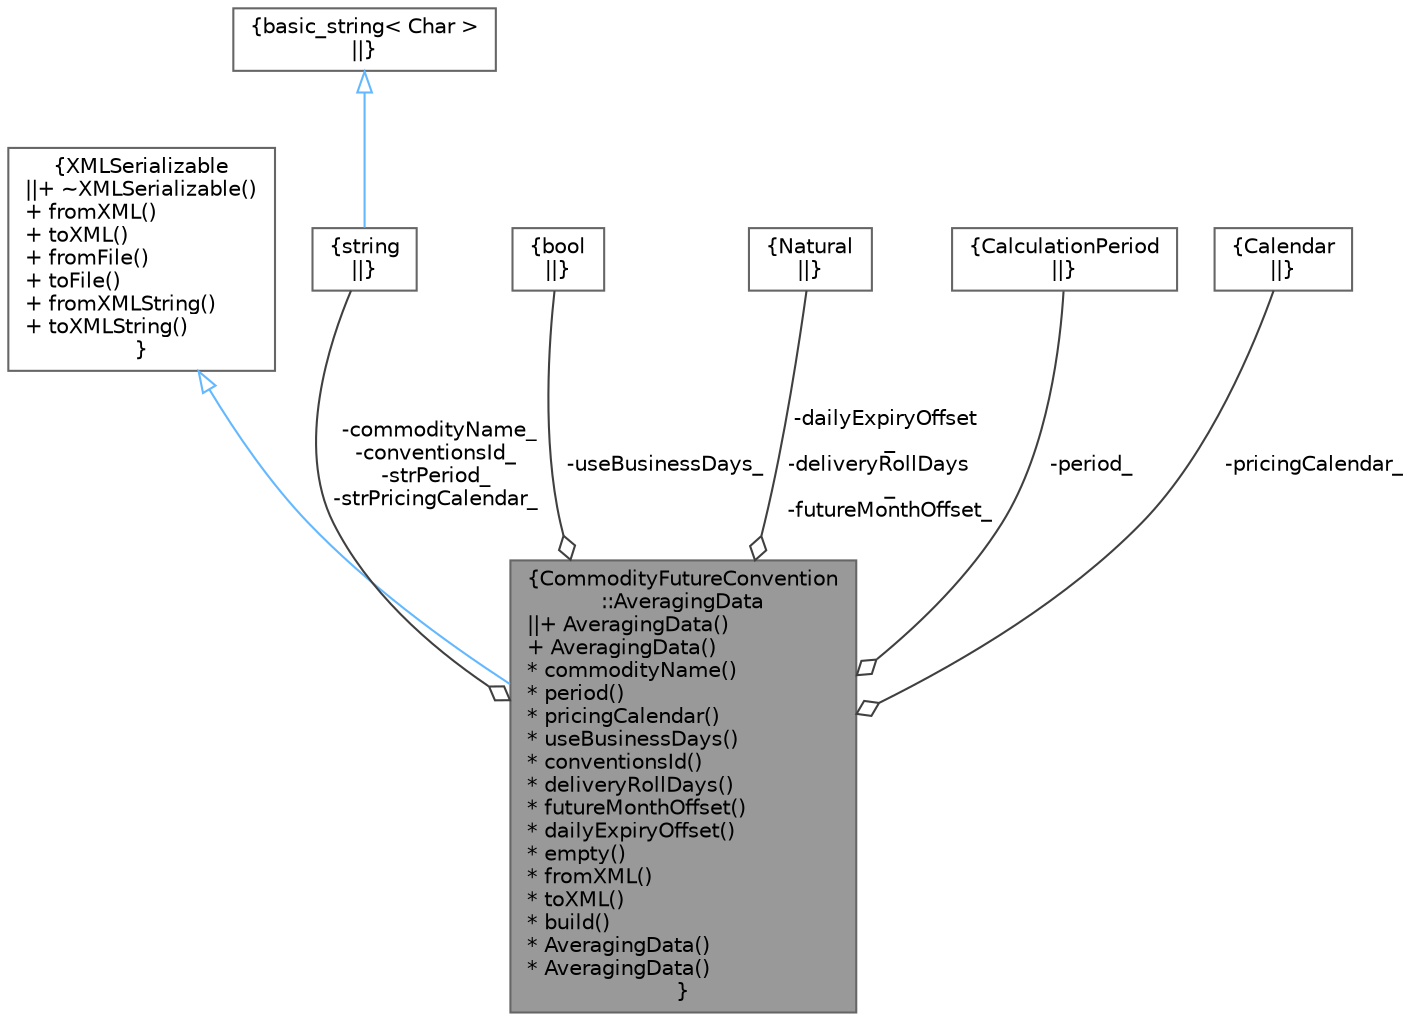 digraph "CommodityFutureConvention::AveragingData"
{
 // INTERACTIVE_SVG=YES
 // LATEX_PDF_SIZE
  bgcolor="transparent";
  edge [fontname=Helvetica,fontsize=10,labelfontname=Helvetica,labelfontsize=10];
  node [fontname=Helvetica,fontsize=10,shape=box,height=0.2,width=0.4];
  Node1 [label="{CommodityFutureConvention\l::AveragingData\n||+ AveragingData()\l+ AveragingData()\l* commodityName()\l* period()\l* pricingCalendar()\l* useBusinessDays()\l* conventionsId()\l* deliveryRollDays()\l* futureMonthOffset()\l* dailyExpiryOffset()\l* empty()\l* fromXML()\l* toXML()\l* build()\l* AveragingData()\l* AveragingData()\l}",height=0.2,width=0.4,color="gray40", fillcolor="grey60", style="filled", fontcolor="black",tooltip=" "];
  Node2 -> Node1 [dir="back",color="steelblue1",style="solid",arrowtail="onormal"];
  Node2 [label="{XMLSerializable\n||+ ~XMLSerializable()\l+ fromXML()\l+ toXML()\l+ fromFile()\l+ toFile()\l+ fromXMLString()\l+ toXMLString()\l}",height=0.2,width=0.4,color="gray40", fillcolor="white", style="filled",URL="$classore_1_1data_1_1_x_m_l_serializable.html",tooltip="Base class for all serializable classes."];
  Node3 -> Node1 [color="grey25",style="solid",label=" -commodityName_\n-conventionsId_\n-strPeriod_\n-strPricingCalendar_" ,arrowhead="odiamond"];
  Node3 [label="{string\n||}",height=0.2,width=0.4,color="gray40", fillcolor="white", style="filled",tooltip=" "];
  Node4 -> Node3 [dir="back",color="steelblue1",style="solid",arrowtail="onormal"];
  Node4 [label="{basic_string\< Char \>\n||}",height=0.2,width=0.4,color="gray40", fillcolor="white", style="filled",tooltip=" "];
  Node5 -> Node1 [color="grey25",style="solid",label=" -useBusinessDays_" ,arrowhead="odiamond"];
  Node5 [label="{bool\n||}",height=0.2,width=0.4,color="gray40", fillcolor="white", style="filled",URL="$classbool.html",tooltip=" "];
  Node6 -> Node1 [color="grey25",style="solid",label=" -dailyExpiryOffset\l_\n-deliveryRollDays\l_\n-futureMonthOffset_" ,arrowhead="odiamond"];
  Node6 [label="{Natural\n||}",height=0.2,width=0.4,color="gray40", fillcolor="white", style="filled",tooltip=" "];
  Node7 -> Node1 [color="grey25",style="solid",label=" -period_" ,arrowhead="odiamond"];
  Node7 [label="{CalculationPeriod\n||}",height=0.2,width=0.4,color="gray40", fillcolor="white", style="filled",tooltip=" "];
  Node8 -> Node1 [color="grey25",style="solid",label=" -pricingCalendar_" ,arrowhead="odiamond"];
  Node8 [label="{Calendar\n||}",height=0.2,width=0.4,color="gray40", fillcolor="white", style="filled",tooltip=" "];
}
